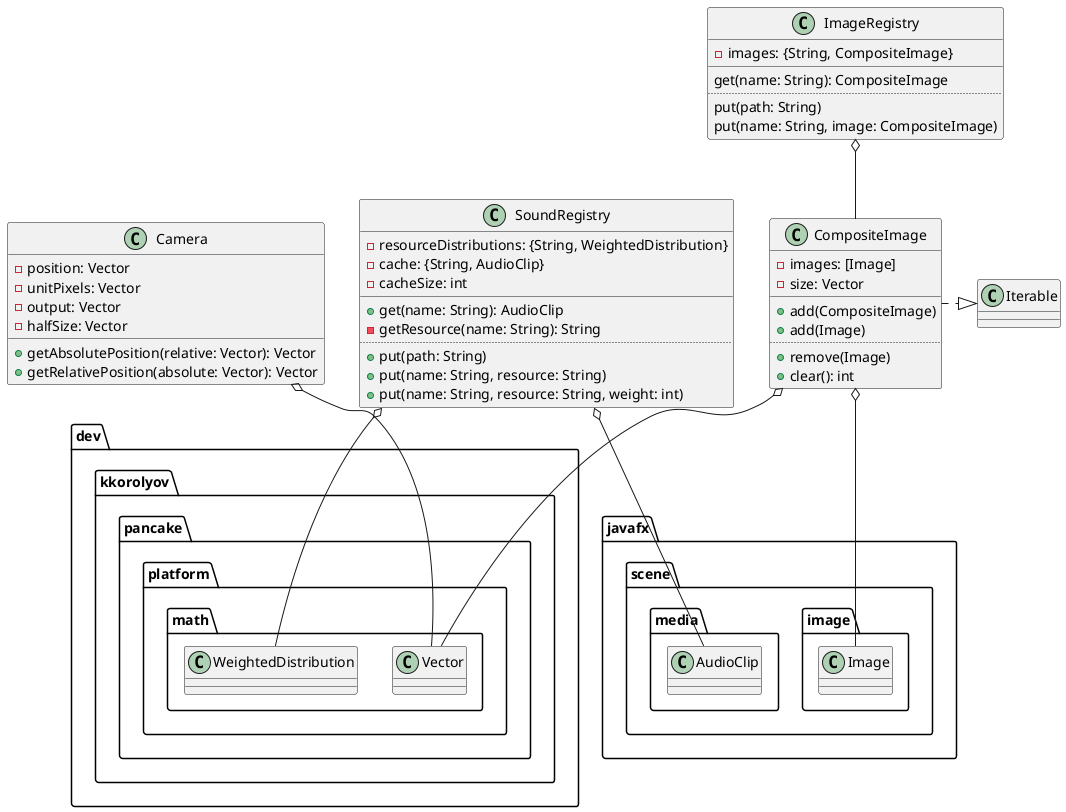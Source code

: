 @startuml

class Camera {
	-position: Vector
	-unitPixels: Vector
	-output: Vector
	-halfSize: Vector
	__
	+getAbsolutePosition(relative: Vector): Vector
	+getRelativePosition(absolute: Vector): Vector
}
Camera o-- dev.kkorolyov.pancake.platform.math.Vector

class CompositeImage {
	-images: [Image]
	-size: Vector
	__
	+add(CompositeImage)
	+add(Image)
	..
	+remove(Image)
	+clear(): int
}
CompositeImage .|> Iterable
CompositeImage o-- javafx.scene.image.Image
CompositeImage o-- dev.kkorolyov.pancake.platform.math.Vector

class ImageRegistry {
	-images: {String, CompositeImage}
	__
	get(name: String): CompositeImage
	..
	put(path: String)
	put(name: String, image: CompositeImage)
}
ImageRegistry o-- CompositeImage

class SoundRegistry {
	-resourceDistributions: {String, WeightedDistribution}
	-cache: {String, AudioClip}
	-cacheSize: int
	__
	+get(name: String): AudioClip
	-getResource(name: String): String
	..
	+put(path: String)
	+put(name: String, resource: String)
	+put(name: String, resource: String, weight: int)
}
SoundRegistry o-- dev.kkorolyov.pancake.platform.math.WeightedDistribution
SoundRegistry o-- javafx.scene.media.AudioClip

@enduml
